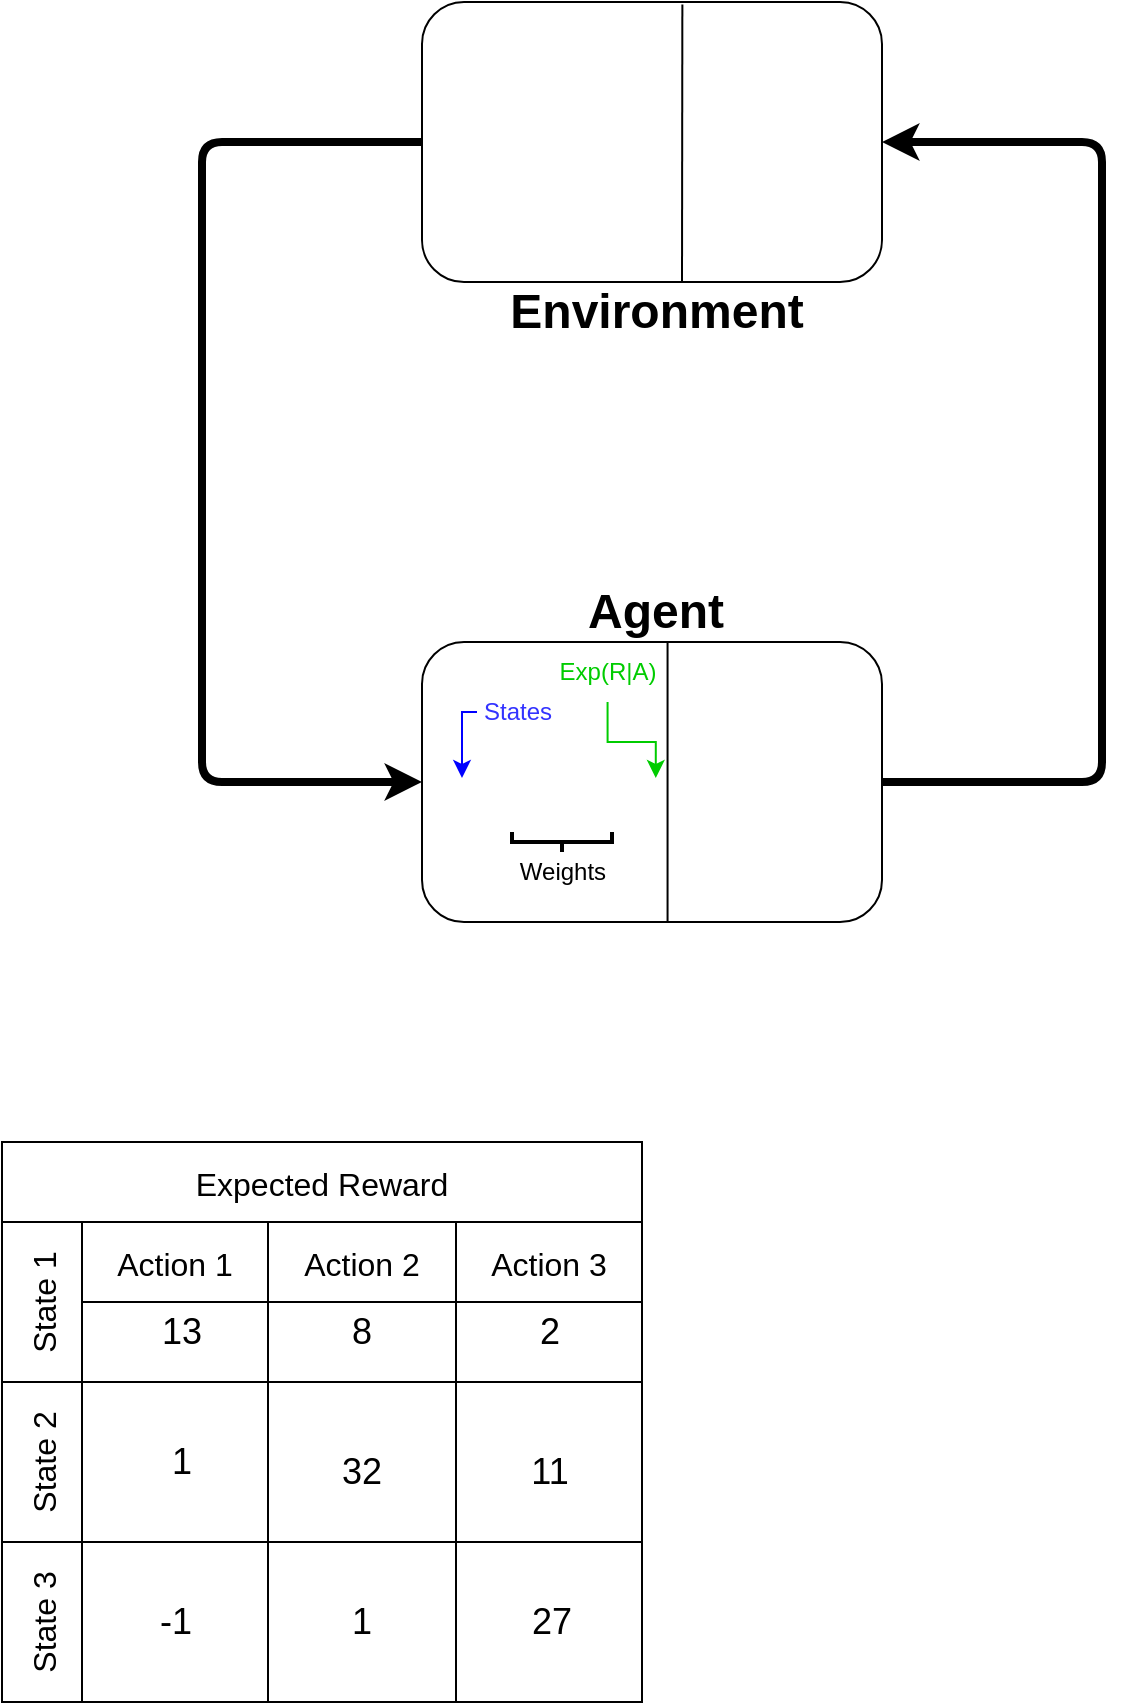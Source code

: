 <mxfile version="24.3.1" type="github">
  <diagram name="Page-1" id="sVjx-FbA5xJJpf9l_cIM">
    <mxGraphModel dx="3176" dy="1816" grid="1" gridSize="10" guides="1" tooltips="1" connect="1" arrows="1" fold="1" page="1" pageScale="1" pageWidth="850" pageHeight="1100" math="0" shadow="0">
      <root>
        <mxCell id="0" />
        <mxCell id="1" parent="0" />
        <mxCell id="mUfKcXC8p5mNw5h1tMZD-15" style="edgeStyle=orthogonalEdgeStyle;rounded=1;orthogonalLoop=1;jettySize=auto;html=1;exitX=0;exitY=0.5;exitDx=0;exitDy=0;entryX=0;entryY=0.5;entryDx=0;entryDy=0;curved=0;strokeWidth=4;jumpSize=6;" edge="1" parent="1" source="mUfKcXC8p5mNw5h1tMZD-1" target="mUfKcXC8p5mNw5h1tMZD-6">
          <mxGeometry relative="1" as="geometry">
            <Array as="points">
              <mxPoint x="240" y="140" />
              <mxPoint x="240" y="460" />
            </Array>
          </mxGeometry>
        </mxCell>
        <mxCell id="mUfKcXC8p5mNw5h1tMZD-1" value="" style="rounded=1;whiteSpace=wrap;html=1;" vertex="1" parent="1">
          <mxGeometry x="350" y="70" width="230" height="140" as="geometry" />
        </mxCell>
        <mxCell id="mUfKcXC8p5mNw5h1tMZD-2" value="" style="shape=image;verticalLabelPosition=bottom;labelBackgroundColor=default;verticalAlign=top;aspect=fixed;imageAspect=0;image=https://www.hsmagnets.com/wp-content/uploads/2016/05/Superconductor-electromagnets.png;" vertex="1" parent="1">
          <mxGeometry x="356" y="100" width="116.78" height="80" as="geometry" />
        </mxCell>
        <mxCell id="mUfKcXC8p5mNw5h1tMZD-3" value="" style="shape=image;verticalLabelPosition=bottom;labelBackgroundColor=default;verticalAlign=top;aspect=fixed;imageAspect=0;image=https://www.ashwinnarayan.com/img/cart-pole.png;" vertex="1" parent="1">
          <mxGeometry x="490" y="98" width="74.55" height="82" as="geometry" />
        </mxCell>
        <mxCell id="mUfKcXC8p5mNw5h1tMZD-4" value="&lt;h1&gt;Environment&lt;/h1&gt;" style="text;html=1;align=center;verticalAlign=middle;whiteSpace=wrap;rounded=0;" vertex="1" parent="1">
          <mxGeometry x="369.55" y="210" width="195" height="30" as="geometry" />
        </mxCell>
        <mxCell id="mUfKcXC8p5mNw5h1tMZD-16" style="edgeStyle=orthogonalEdgeStyle;rounded=1;orthogonalLoop=1;jettySize=auto;html=1;exitX=1;exitY=0.5;exitDx=0;exitDy=0;entryX=1;entryY=0.5;entryDx=0;entryDy=0;curved=0;strokeWidth=4;" edge="1" parent="1" source="mUfKcXC8p5mNw5h1tMZD-6" target="mUfKcXC8p5mNw5h1tMZD-1">
          <mxGeometry relative="1" as="geometry">
            <Array as="points">
              <mxPoint x="690" y="460" />
              <mxPoint x="690" y="140" />
            </Array>
          </mxGeometry>
        </mxCell>
        <mxCell id="mUfKcXC8p5mNw5h1tMZD-6" value="" style="rounded=1;whiteSpace=wrap;html=1;" vertex="1" parent="1">
          <mxGeometry x="350" y="390" width="230" height="140" as="geometry" />
        </mxCell>
        <mxCell id="mUfKcXC8p5mNw5h1tMZD-7" value="&lt;h1&gt;Agent&lt;/h1&gt;" style="text;html=1;align=center;verticalAlign=middle;whiteSpace=wrap;rounded=0;" vertex="1" parent="1">
          <mxGeometry x="437.05" y="360" width="60" height="30" as="geometry" />
        </mxCell>
        <mxCell id="mUfKcXC8p5mNw5h1tMZD-11" value="" style="endArrow=none;html=1;rounded=0;entryX=0.75;entryY=1;entryDx=0;entryDy=0;strokeWidth=1;" edge="1" parent="1">
          <mxGeometry width="50" height="50" relative="1" as="geometry">
            <mxPoint x="472.78" y="530" as="sourcePoint" />
            <mxPoint x="472.78" y="390" as="targetPoint" />
          </mxGeometry>
        </mxCell>
        <mxCell id="mUfKcXC8p5mNw5h1tMZD-12" value="" style="shape=image;verticalLabelPosition=bottom;labelBackgroundColor=default;verticalAlign=top;aspect=fixed;imageAspect=0;image=https://victorzhou.com/media/nn-series/network.png;" vertex="1" parent="1">
          <mxGeometry x="370" y="433.75" width="96.89" height="48.44" as="geometry" />
        </mxCell>
        <mxCell id="mUfKcXC8p5mNw5h1tMZD-18" style="edgeStyle=orthogonalEdgeStyle;rounded=0;orthogonalLoop=1;jettySize=auto;html=1;exitX=0;exitY=0.5;exitDx=0;exitDy=0;entryX=0;entryY=0.5;entryDx=0;entryDy=0;strokeColor=#0000FF;" edge="1" parent="1" source="mUfKcXC8p5mNw5h1tMZD-13" target="mUfKcXC8p5mNw5h1tMZD-12">
          <mxGeometry relative="1" as="geometry">
            <Array as="points">
              <mxPoint x="370" y="425" />
            </Array>
          </mxGeometry>
        </mxCell>
        <mxCell id="mUfKcXC8p5mNw5h1tMZD-13" value="&lt;font color=&quot;#3333ff&quot;&gt;States&lt;/font&gt;" style="text;html=1;align=center;verticalAlign=middle;whiteSpace=wrap;rounded=0;rotation=0;" vertex="1" parent="1">
          <mxGeometry x="377.5" y="410" width="40" height="30" as="geometry" />
        </mxCell>
        <mxCell id="mUfKcXC8p5mNw5h1tMZD-17" style="edgeStyle=orthogonalEdgeStyle;rounded=0;orthogonalLoop=1;jettySize=auto;html=1;exitX=0.5;exitY=1;exitDx=0;exitDy=0;entryX=1;entryY=0.5;entryDx=0;entryDy=0;strokeColor=#00CC00;" edge="1" parent="1" source="mUfKcXC8p5mNw5h1tMZD-14" target="mUfKcXC8p5mNw5h1tMZD-12">
          <mxGeometry relative="1" as="geometry">
            <Array as="points">
              <mxPoint x="443" y="440" />
              <mxPoint x="467" y="440" />
            </Array>
          </mxGeometry>
        </mxCell>
        <mxCell id="mUfKcXC8p5mNw5h1tMZD-14" value="&lt;font color=&quot;#00cc00&quot;&gt;Exp(R|A)&lt;/font&gt;" style="text;html=1;align=center;verticalAlign=middle;whiteSpace=wrap;rounded=0;rotation=0;" vertex="1" parent="1">
          <mxGeometry x="412.78" y="390" width="60" height="30" as="geometry" />
        </mxCell>
        <mxCell id="mUfKcXC8p5mNw5h1tMZD-19" value="Weights" style="text;html=1;align=center;verticalAlign=middle;whiteSpace=wrap;rounded=0;rotation=0;" vertex="1" parent="1">
          <mxGeometry x="382.5" y="490" width="75" height="30" as="geometry" />
        </mxCell>
        <mxCell id="mUfKcXC8p5mNw5h1tMZD-20" value="" style="strokeWidth=2;html=1;shape=mxgraph.flowchart.annotation_2;align=left;labelPosition=right;pointerEvents=1;rotation=-90;" vertex="1" parent="1">
          <mxGeometry x="415" y="465" width="10" height="50" as="geometry" />
        </mxCell>
        <mxCell id="mUfKcXC8p5mNw5h1tMZD-10" value="" style="endArrow=none;html=1;rounded=0;strokeWidth=1;entryX=0.566;entryY=0.009;entryDx=0;entryDy=0;entryPerimeter=0;" edge="1" parent="1" target="mUfKcXC8p5mNw5h1tMZD-1">
          <mxGeometry width="50" height="50" relative="1" as="geometry">
            <mxPoint x="480" y="210" as="sourcePoint" />
            <mxPoint x="480" y="79" as="targetPoint" />
            <Array as="points" />
          </mxGeometry>
        </mxCell>
        <mxCell id="mUfKcXC8p5mNw5h1tMZD-26" value="Expected Reward" style="shape=table;childLayout=tableLayout;startSize=40;collapsible=0;recursiveResize=0;expand=0;fontSize=16;" vertex="1" parent="1">
          <mxGeometry x="140" y="640" width="320" height="280" as="geometry" />
        </mxCell>
        <mxCell id="mUfKcXC8p5mNw5h1tMZD-27" value="State 1" style="shape=tableRow;horizontal=0;swimlaneHead=0;swimlaneBody=0;top=0;left=0;strokeColor=inherit;bottom=0;right=0;dropTarget=0;fontStyle=0;fillColor=none;points=[[0,0.5],[1,0.5]];portConstraint=eastwest;startSize=40;collapsible=0;recursiveResize=0;expand=0;fontSize=16;" vertex="1" parent="mUfKcXC8p5mNw5h1tMZD-26">
          <mxGeometry y="40" width="320" height="80" as="geometry" />
        </mxCell>
        <mxCell id="mUfKcXC8p5mNw5h1tMZD-28" value="Action 1" style="swimlane;swimlaneHead=0;swimlaneBody=0;fontStyle=0;strokeColor=inherit;connectable=0;fillColor=none;startSize=40;collapsible=0;recursiveResize=0;expand=0;fontSize=16;" vertex="1" parent="mUfKcXC8p5mNw5h1tMZD-27">
          <mxGeometry x="40" width="93" height="80" as="geometry">
            <mxRectangle width="93" height="80" as="alternateBounds" />
          </mxGeometry>
        </mxCell>
        <mxCell id="mUfKcXC8p5mNw5h1tMZD-40" value="13" style="text;html=1;align=center;verticalAlign=middle;whiteSpace=wrap;rounded=0;fontSize=18;" vertex="1" parent="mUfKcXC8p5mNw5h1tMZD-28">
          <mxGeometry x="20" y="40" width="60" height="30" as="geometry" />
        </mxCell>
        <mxCell id="mUfKcXC8p5mNw5h1tMZD-29" value="Action 2" style="swimlane;swimlaneHead=0;swimlaneBody=0;fontStyle=0;strokeColor=inherit;connectable=0;fillColor=none;startSize=40;collapsible=0;recursiveResize=0;expand=0;fontSize=16;" vertex="1" parent="mUfKcXC8p5mNw5h1tMZD-27">
          <mxGeometry x="133" width="94" height="80" as="geometry">
            <mxRectangle width="94" height="80" as="alternateBounds" />
          </mxGeometry>
        </mxCell>
        <mxCell id="mUfKcXC8p5mNw5h1tMZD-43" value="8" style="text;html=1;align=center;verticalAlign=middle;whiteSpace=wrap;rounded=0;fontSize=18;" vertex="1" parent="mUfKcXC8p5mNw5h1tMZD-29">
          <mxGeometry x="17" y="40" width="60" height="30" as="geometry" />
        </mxCell>
        <mxCell id="mUfKcXC8p5mNw5h1tMZD-30" value="Action 3" style="swimlane;swimlaneHead=0;swimlaneBody=0;fontStyle=0;strokeColor=inherit;connectable=0;fillColor=none;startSize=40;collapsible=0;recursiveResize=0;expand=0;fontSize=16;" vertex="1" parent="mUfKcXC8p5mNw5h1tMZD-27">
          <mxGeometry x="227" width="93" height="80" as="geometry">
            <mxRectangle width="93" height="80" as="alternateBounds" />
          </mxGeometry>
        </mxCell>
        <mxCell id="mUfKcXC8p5mNw5h1tMZD-44" value="2" style="text;html=1;align=center;verticalAlign=middle;whiteSpace=wrap;rounded=0;fontSize=18;" vertex="1" parent="mUfKcXC8p5mNw5h1tMZD-30">
          <mxGeometry x="17.39" y="40" width="60" height="30" as="geometry" />
        </mxCell>
        <mxCell id="mUfKcXC8p5mNw5h1tMZD-31" value="State 2" style="shape=tableRow;horizontal=0;swimlaneHead=0;swimlaneBody=0;top=0;left=0;strokeColor=inherit;bottom=0;right=0;dropTarget=0;fontStyle=0;fillColor=none;points=[[0,0.5],[1,0.5]];portConstraint=eastwest;startSize=40;collapsible=0;recursiveResize=0;expand=0;fontSize=16;" vertex="1" parent="mUfKcXC8p5mNw5h1tMZD-26">
          <mxGeometry y="120" width="320" height="80" as="geometry" />
        </mxCell>
        <mxCell id="mUfKcXC8p5mNw5h1tMZD-32" value="" style="swimlane;swimlaneHead=0;swimlaneBody=0;fontStyle=0;connectable=0;strokeColor=inherit;fillColor=none;startSize=0;collapsible=0;recursiveResize=0;expand=0;fontSize=16;" vertex="1" parent="mUfKcXC8p5mNw5h1tMZD-31">
          <mxGeometry x="40" width="93" height="80" as="geometry">
            <mxRectangle width="93" height="80" as="alternateBounds" />
          </mxGeometry>
        </mxCell>
        <mxCell id="mUfKcXC8p5mNw5h1tMZD-45" value="1" style="text;html=1;align=center;verticalAlign=middle;whiteSpace=wrap;rounded=0;fontSize=18;" vertex="1" parent="mUfKcXC8p5mNw5h1tMZD-32">
          <mxGeometry x="20" y="25" width="60" height="30" as="geometry" />
        </mxCell>
        <mxCell id="mUfKcXC8p5mNw5h1tMZD-33" value="" style="swimlane;swimlaneHead=0;swimlaneBody=0;fontStyle=0;connectable=0;strokeColor=inherit;fillColor=none;startSize=0;collapsible=0;recursiveResize=0;expand=0;fontSize=16;" vertex="1" parent="mUfKcXC8p5mNw5h1tMZD-31">
          <mxGeometry x="133" width="94" height="80" as="geometry">
            <mxRectangle width="94" height="80" as="alternateBounds" />
          </mxGeometry>
        </mxCell>
        <mxCell id="mUfKcXC8p5mNw5h1tMZD-46" value="32" style="text;html=1;align=center;verticalAlign=middle;whiteSpace=wrap;rounded=0;fontSize=18;" vertex="1" parent="mUfKcXC8p5mNw5h1tMZD-33">
          <mxGeometry x="17" y="30" width="60" height="30" as="geometry" />
        </mxCell>
        <mxCell id="mUfKcXC8p5mNw5h1tMZD-34" value="" style="swimlane;swimlaneHead=0;swimlaneBody=0;fontStyle=0;connectable=0;strokeColor=inherit;fillColor=none;startSize=0;collapsible=0;recursiveResize=0;expand=0;fontSize=16;" vertex="1" parent="mUfKcXC8p5mNw5h1tMZD-31">
          <mxGeometry x="227" width="93" height="80" as="geometry">
            <mxRectangle width="93" height="80" as="alternateBounds" />
          </mxGeometry>
        </mxCell>
        <mxCell id="mUfKcXC8p5mNw5h1tMZD-47" value="11" style="text;html=1;align=center;verticalAlign=middle;whiteSpace=wrap;rounded=0;fontSize=18;" vertex="1" parent="mUfKcXC8p5mNw5h1tMZD-34">
          <mxGeometry x="17.39" y="30" width="60" height="30" as="geometry" />
        </mxCell>
        <mxCell id="mUfKcXC8p5mNw5h1tMZD-35" value="State 3" style="shape=tableRow;horizontal=0;swimlaneHead=0;swimlaneBody=0;top=0;left=0;strokeColor=inherit;bottom=0;right=0;dropTarget=0;fontStyle=0;fillColor=none;points=[[0,0.5],[1,0.5]];portConstraint=eastwest;startSize=40;collapsible=0;recursiveResize=0;expand=0;fontSize=16;" vertex="1" parent="mUfKcXC8p5mNw5h1tMZD-26">
          <mxGeometry y="200" width="320" height="80" as="geometry" />
        </mxCell>
        <mxCell id="mUfKcXC8p5mNw5h1tMZD-36" value="" style="swimlane;swimlaneHead=0;swimlaneBody=0;fontStyle=0;connectable=0;strokeColor=inherit;fillColor=none;startSize=0;collapsible=0;recursiveResize=0;expand=0;fontSize=16;" vertex="1" parent="mUfKcXC8p5mNw5h1tMZD-35">
          <mxGeometry x="40" width="93" height="80" as="geometry">
            <mxRectangle width="93" height="80" as="alternateBounds" />
          </mxGeometry>
        </mxCell>
        <mxCell id="mUfKcXC8p5mNw5h1tMZD-51" value="-1" style="text;html=1;align=center;verticalAlign=middle;whiteSpace=wrap;rounded=0;fontSize=18;" vertex="1" parent="mUfKcXC8p5mNw5h1tMZD-36">
          <mxGeometry x="16.5" y="25" width="60" height="30" as="geometry" />
        </mxCell>
        <mxCell id="mUfKcXC8p5mNw5h1tMZD-37" value="" style="swimlane;swimlaneHead=0;swimlaneBody=0;fontStyle=0;connectable=0;strokeColor=inherit;fillColor=none;startSize=0;collapsible=0;recursiveResize=0;expand=0;fontSize=16;" vertex="1" parent="mUfKcXC8p5mNw5h1tMZD-35">
          <mxGeometry x="133" width="94" height="80" as="geometry">
            <mxRectangle width="94" height="80" as="alternateBounds" />
          </mxGeometry>
        </mxCell>
        <mxCell id="mUfKcXC8p5mNw5h1tMZD-50" value="1" style="text;html=1;align=center;verticalAlign=middle;whiteSpace=wrap;rounded=0;fontSize=18;" vertex="1" parent="mUfKcXC8p5mNw5h1tMZD-37">
          <mxGeometry x="17" y="25" width="60" height="30" as="geometry" />
        </mxCell>
        <mxCell id="mUfKcXC8p5mNw5h1tMZD-38" value="" style="swimlane;swimlaneHead=0;swimlaneBody=0;fontStyle=0;connectable=0;strokeColor=inherit;fillColor=none;startSize=0;collapsible=0;recursiveResize=0;expand=0;fontSize=16;" vertex="1" parent="mUfKcXC8p5mNw5h1tMZD-35">
          <mxGeometry x="227" width="93" height="80" as="geometry">
            <mxRectangle width="93" height="80" as="alternateBounds" />
          </mxGeometry>
        </mxCell>
        <mxCell id="mUfKcXC8p5mNw5h1tMZD-49" value="27" style="text;html=1;align=center;verticalAlign=middle;whiteSpace=wrap;rounded=0;fontSize=18;" vertex="1" parent="mUfKcXC8p5mNw5h1tMZD-38">
          <mxGeometry x="18.45" y="25" width="60" height="30" as="geometry" />
        </mxCell>
      </root>
    </mxGraphModel>
  </diagram>
</mxfile>

